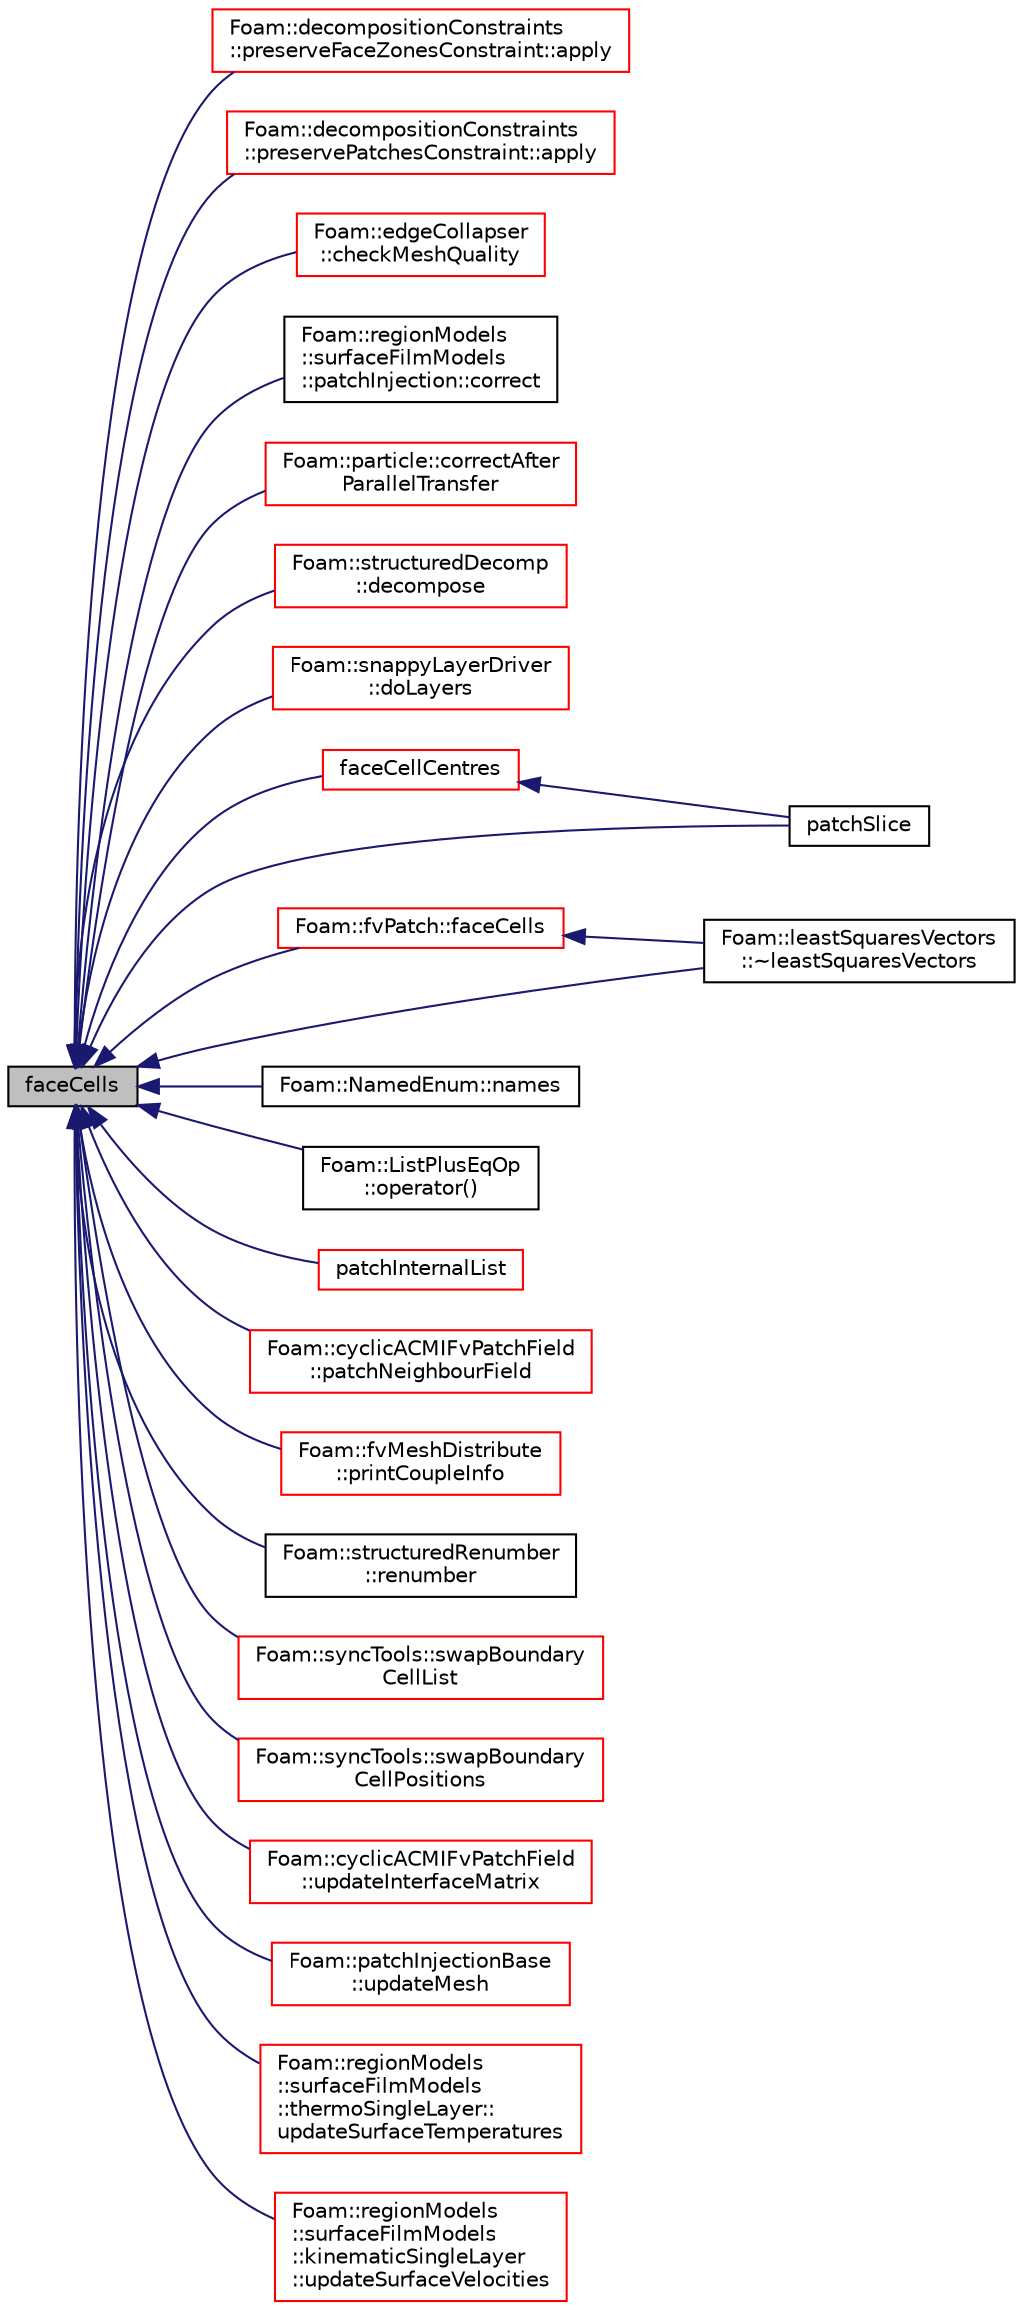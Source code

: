 digraph "faceCells"
{
  bgcolor="transparent";
  edge [fontname="Helvetica",fontsize="10",labelfontname="Helvetica",labelfontsize="10"];
  node [fontname="Helvetica",fontsize="10",shape=record];
  rankdir="LR";
  Node1 [label="faceCells",height=0.2,width=0.4,color="black", fillcolor="grey75", style="filled", fontcolor="black"];
  Node1 -> Node2 [dir="back",color="midnightblue",fontsize="10",style="solid",fontname="Helvetica"];
  Node2 [label="Foam::decompositionConstraints\l::preserveFaceZonesConstraint::apply",height=0.2,width=0.4,color="red",URL="$a02000.html#a1e8a14d422f43fe0ab48812e8ddee931",tooltip="Apply any additional post-decomposition constraints. "];
  Node1 -> Node3 [dir="back",color="midnightblue",fontsize="10",style="solid",fontname="Helvetica"];
  Node3 [label="Foam::decompositionConstraints\l::preservePatchesConstraint::apply",height=0.2,width=0.4,color="red",URL="$a02002.html#a1e8a14d422f43fe0ab48812e8ddee931",tooltip="Apply any additional post-decomposition constraints. "];
  Node1 -> Node4 [dir="back",color="midnightblue",fontsize="10",style="solid",fontname="Helvetica"];
  Node4 [label="Foam::edgeCollapser\l::checkMeshQuality",height=0.2,width=0.4,color="red",URL="$a00621.html#a05c592dbdbe3fcc0728c2595750b5982",tooltip="Check mesh and mark points on faces in error. "];
  Node1 -> Node5 [dir="back",color="midnightblue",fontsize="10",style="solid",fontname="Helvetica"];
  Node5 [label="Foam::regionModels\l::surfaceFilmModels\l::patchInjection::correct",height=0.2,width=0.4,color="black",URL="$a01844.html#a8c67db65404877aac3731246ffb15754",tooltip="Correct. "];
  Node1 -> Node6 [dir="back",color="midnightblue",fontsize="10",style="solid",fontname="Helvetica"];
  Node6 [label="Foam::particle::correctAfter\lParallelTransfer",height=0.2,width=0.4,color="red",URL="$a01817.html#af6530a72cefaf4bf4f4513a741a6ac45",tooltip="Convert processor patch addressing to the global equivalents. "];
  Node1 -> Node7 [dir="back",color="midnightblue",fontsize="10",style="solid",fontname="Helvetica"];
  Node7 [label="Foam::structuredDecomp\l::decompose",height=0.2,width=0.4,color="red",URL="$a02544.html#a971139d60fbf525c8a4dae56d9a386da",tooltip="Return for every coordinate the wanted processor number. Use the. "];
  Node1 -> Node8 [dir="back",color="midnightblue",fontsize="10",style="solid",fontname="Helvetica"];
  Node8 [label="Foam::snappyLayerDriver\l::doLayers",height=0.2,width=0.4,color="red",URL="$a02440.html#a128bb8ca3845486b1c6d481160e3adb5",tooltip="Add layers according to the dictionary settings. "];
  Node1 -> Node9 [dir="back",color="midnightblue",fontsize="10",style="solid",fontname="Helvetica"];
  Node9 [label="faceCellCentres",height=0.2,width=0.4,color="red",URL="$a01977.html#a271e2def507a60f213c3d5787540bcf8",tooltip="Return face cell centres. "];
  Node9 -> Node10 [dir="back",color="midnightblue",fontsize="10",style="solid",fontname="Helvetica"];
  Node10 [label="patchSlice",height=0.2,width=0.4,color="black",URL="$a01977.html#a2a881b86c117af916c0a6ccf8287c0d2",tooltip="Slice Field to patch. "];
  Node1 -> Node11 [dir="back",color="midnightblue",fontsize="10",style="solid",fontname="Helvetica"];
  Node11 [label="Foam::fvPatch::faceCells",height=0.2,width=0.4,color="red",URL="$a00902.html#a7cbd3f7d875089fbed897f536ef662c9",tooltip="Return faceCells. "];
  Node11 -> Node12 [dir="back",color="midnightblue",fontsize="10",style="solid",fontname="Helvetica"];
  Node12 [label="Foam::leastSquaresVectors\l::~leastSquaresVectors",height=0.2,width=0.4,color="black",URL="$a01319.html#a174123ef1199fb59e95687bd040ab465",tooltip="Destructor. "];
  Node1 -> Node13 [dir="back",color="midnightblue",fontsize="10",style="solid",fontname="Helvetica"];
  Node13 [label="Foam::NamedEnum::names",height=0.2,width=0.4,color="black",URL="$a01608.html#a7350da3a0edd92cd11e6c479c9967dc8"];
  Node1 -> Node14 [dir="back",color="midnightblue",fontsize="10",style="solid",fontname="Helvetica"];
  Node14 [label="Foam::ListPlusEqOp\l::operator()",height=0.2,width=0.4,color="black",URL="$a01400.html#a93d7f04ce659bbb85c65f1b1adbd512b"];
  Node1 -> Node15 [dir="back",color="midnightblue",fontsize="10",style="solid",fontname="Helvetica"];
  Node15 [label="patchInternalList",height=0.2,width=0.4,color="red",URL="$a01977.html#aedceb5efca2df3259f518eceb7175251",tooltip="Extract face cell data. "];
  Node1 -> Node16 [dir="back",color="midnightblue",fontsize="10",style="solid",fontname="Helvetica"];
  Node16 [label="Foam::cyclicACMIFvPatchField\l::patchNeighbourField",height=0.2,width=0.4,color="red",URL="$a00461.html#a8fe5ae87f45aa7d5548d6503d803e4f1",tooltip="Return neighbour coupled internal cell data. "];
  Node1 -> Node10 [dir="back",color="midnightblue",fontsize="10",style="solid",fontname="Helvetica"];
  Node1 -> Node17 [dir="back",color="midnightblue",fontsize="10",style="solid",fontname="Helvetica"];
  Node17 [label="Foam::fvMeshDistribute\l::printCoupleInfo",height=0.2,width=0.4,color="red",URL="$a00894.html#a0b2e9e5ba94679bbc5d807ecf02687e2",tooltip="Print some info on coupling data. "];
  Node1 -> Node18 [dir="back",color="midnightblue",fontsize="10",style="solid",fontname="Helvetica"];
  Node18 [label="Foam::structuredRenumber\l::renumber",height=0.2,width=0.4,color="black",URL="$a02545.html#a8c8c314aed6bcca51f2e7ae9a90f1b82",tooltip="Return the order in which cells need to be visited, i.e. "];
  Node1 -> Node19 [dir="back",color="midnightblue",fontsize="10",style="solid",fontname="Helvetica"];
  Node19 [label="Foam::syncTools::swapBoundary\lCellList",height=0.2,width=0.4,color="red",URL="$a02634.html#ac509eef6db47b0b87366229f2fb017f9",tooltip="Swap to obtain neighbour cell values for all boundary faces. "];
  Node1 -> Node20 [dir="back",color="midnightblue",fontsize="10",style="solid",fontname="Helvetica"];
  Node20 [label="Foam::syncTools::swapBoundary\lCellPositions",height=0.2,width=0.4,color="red",URL="$a02634.html#ae4912a4e02f0383f73363598c8cea12f",tooltip="Swap to obtain neighbour cell positions for all boundary faces. "];
  Node1 -> Node21 [dir="back",color="midnightblue",fontsize="10",style="solid",fontname="Helvetica"];
  Node21 [label="Foam::cyclicACMIFvPatchField\l::updateInterfaceMatrix",height=0.2,width=0.4,color="red",URL="$a00461.html#a3b5b6785a1111fdddd5e701dbf498a34",tooltip="Update result field based on interface functionality. "];
  Node1 -> Node22 [dir="back",color="midnightblue",fontsize="10",style="solid",fontname="Helvetica"];
  Node22 [label="Foam::patchInjectionBase\l::updateMesh",height=0.2,width=0.4,color="red",URL="$a01845.html#a6d43ae10cf9dba5b6063e706ab5534e3",tooltip="Update patch geometry and derived info for injection locations. "];
  Node1 -> Node23 [dir="back",color="midnightblue",fontsize="10",style="solid",fontname="Helvetica"];
  Node23 [label="Foam::regionModels\l::surfaceFilmModels\l::thermoSingleLayer::\lupdateSurfaceTemperatures",height=0.2,width=0.4,color="red",URL="$a02689.html#a20e11eb3132999c1fe4b49811ee262c1",tooltip="Correct the film surface and wall temperatures. "];
  Node1 -> Node24 [dir="back",color="midnightblue",fontsize="10",style="solid",fontname="Helvetica"];
  Node24 [label="Foam::regionModels\l::surfaceFilmModels\l::kinematicSingleLayer\l::updateSurfaceVelocities",height=0.2,width=0.4,color="red",URL="$a01266.html#a22134deef2f1f598fae44f744a1e7962",tooltip="Update film surface velocities. "];
  Node1 -> Node12 [dir="back",color="midnightblue",fontsize="10",style="solid",fontname="Helvetica"];
}
